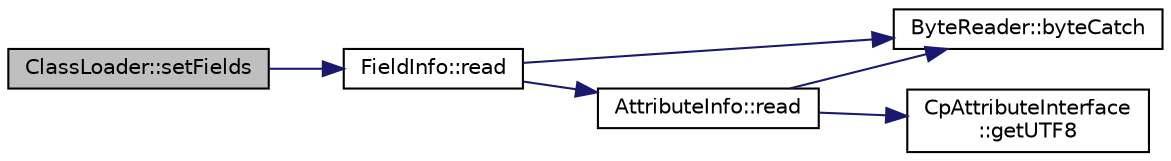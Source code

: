 digraph "ClassLoader::setFields"
{
  edge [fontname="Helvetica",fontsize="10",labelfontname="Helvetica",labelfontsize="10"];
  node [fontname="Helvetica",fontsize="10",shape=record];
  rankdir="LR";
  Node1 [label="ClassLoader::setFields",height=0.2,width=0.4,color="black", fillcolor="grey75", style="filled", fontcolor="black"];
  Node1 -> Node2 [color="midnightblue",fontsize="10",style="solid",fontname="Helvetica"];
  Node2 [label="FieldInfo::read",height=0.2,width=0.4,color="black", fillcolor="white", style="filled",URL="$class_field_info.html#acb85db9ce893bc3e2617138fd46a8ad6"];
  Node2 -> Node3 [color="midnightblue",fontsize="10",style="solid",fontname="Helvetica"];
  Node3 [label="ByteReader::byteCatch",height=0.2,width=0.4,color="black", fillcolor="white", style="filled",URL="$class_byte_reader.html#ae570748805994596f51ae033183935d7"];
  Node2 -> Node4 [color="midnightblue",fontsize="10",style="solid",fontname="Helvetica"];
  Node4 [label="AttributeInfo::read",height=0.2,width=0.4,color="black", fillcolor="white", style="filled",URL="$class_attribute_info.html#ac167daa272a7ef9b9f11389d34e42165"];
  Node4 -> Node3 [color="midnightblue",fontsize="10",style="solid",fontname="Helvetica"];
  Node4 -> Node5 [color="midnightblue",fontsize="10",style="solid",fontname="Helvetica"];
  Node5 [label="CpAttributeInterface\l::getUTF8",height=0.2,width=0.4,color="black", fillcolor="white", style="filled",URL="$struct_cp_attribute_interface.html#a99cabbc15a0af5273a6d324dfbc78f41"];
}
